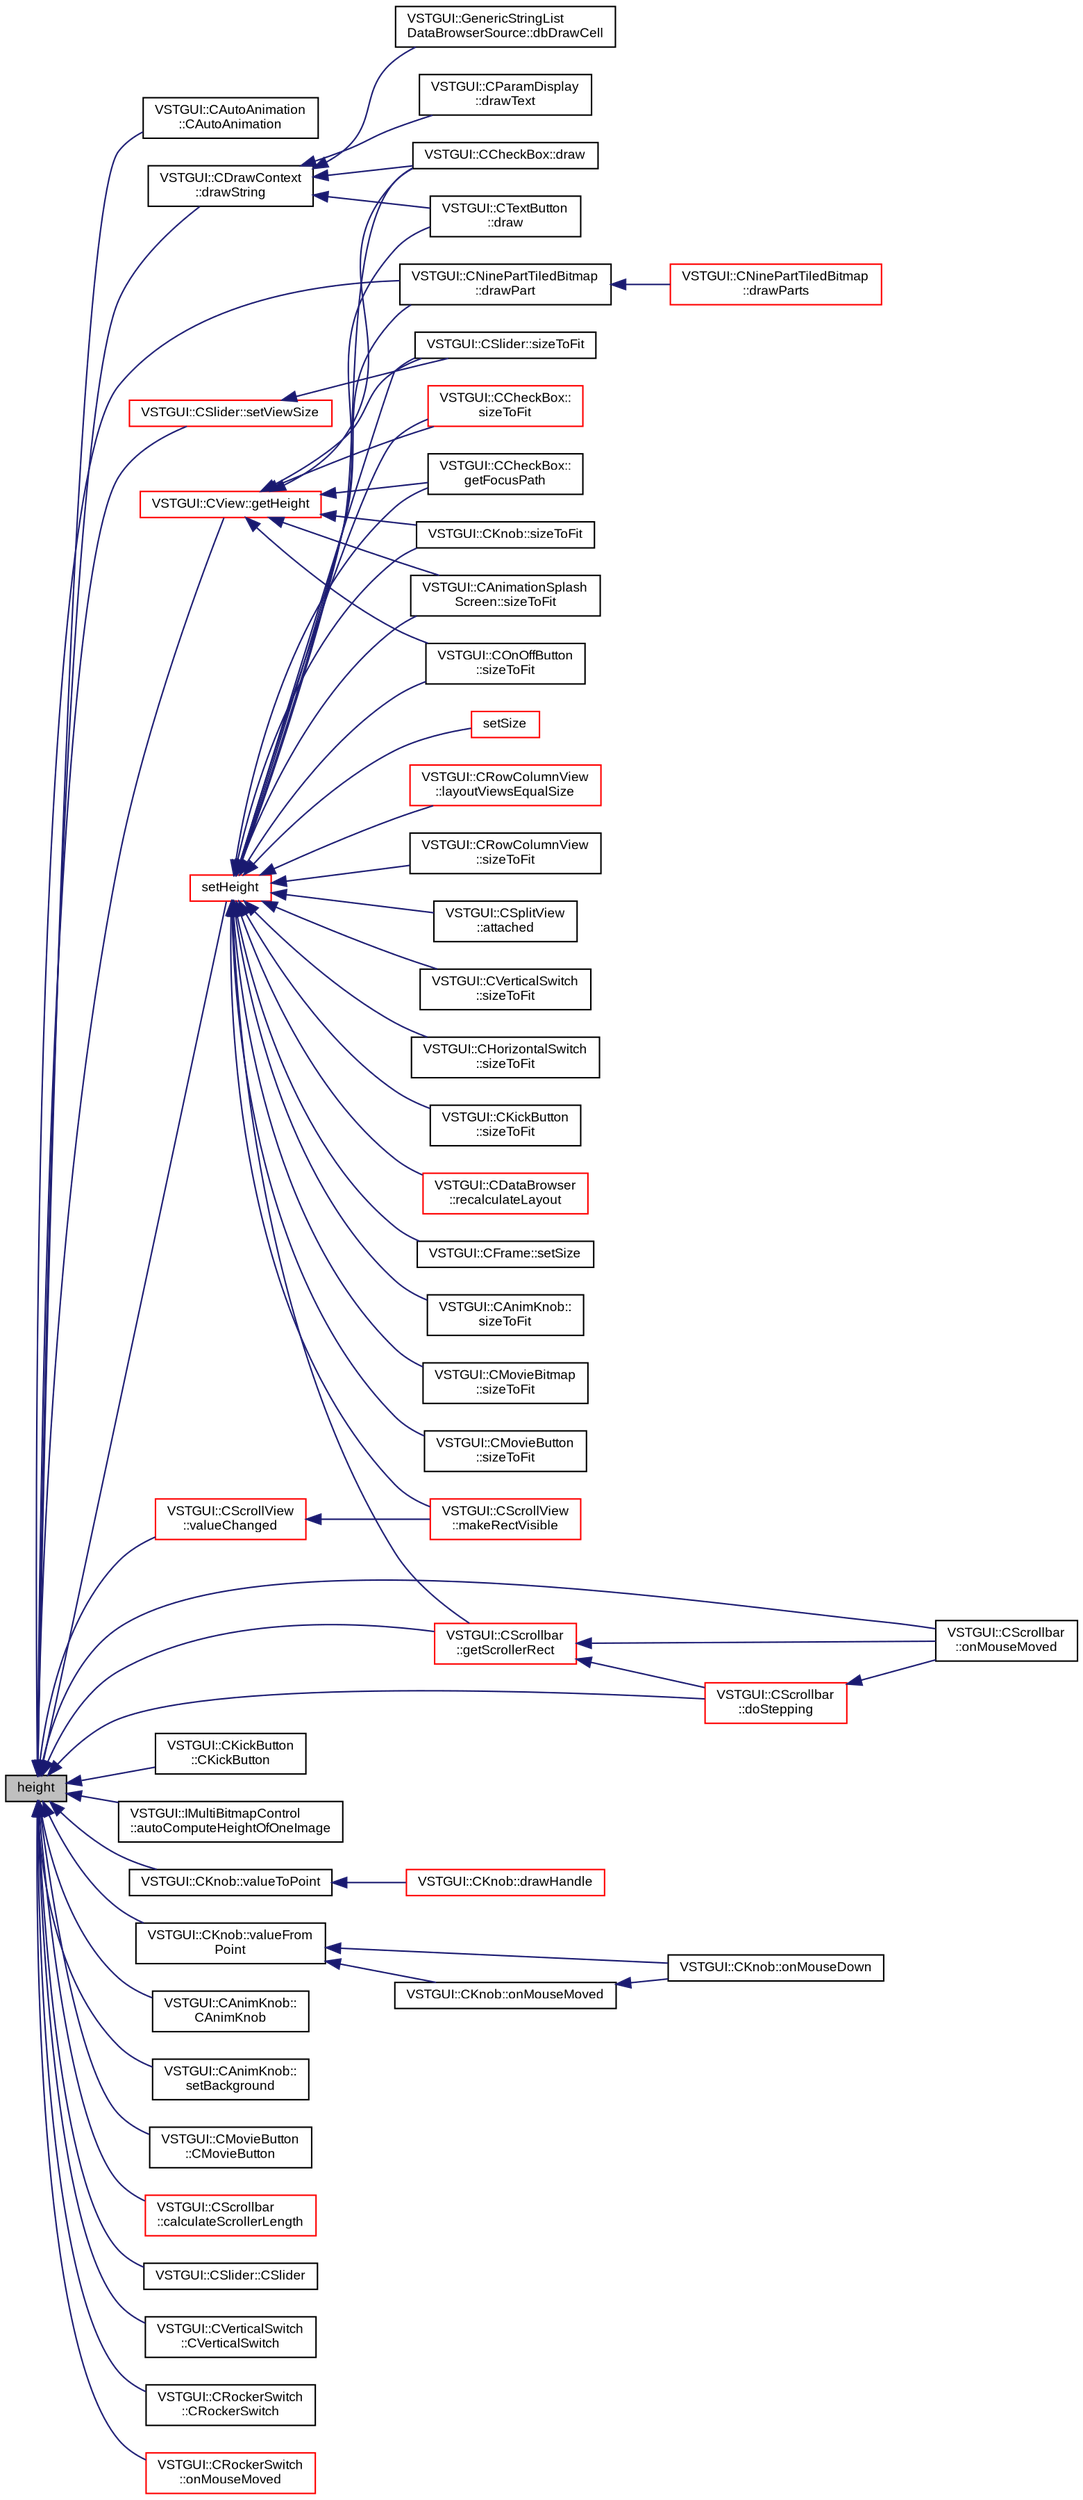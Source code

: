 digraph "height"
{
  bgcolor="transparent";
  edge [fontname="Arial",fontsize="9",labelfontname="Arial",labelfontsize="9"];
  node [fontname="Arial",fontsize="9",shape=record];
  rankdir="LR";
  Node1 [label="height",height=0.2,width=0.4,color="black", fillcolor="grey75", style="filled" fontcolor="black"];
  Node1 -> Node2 [dir="back",color="midnightblue",fontsize="9",style="solid",fontname="Arial"];
  Node2 [label="VSTGUI::CAutoAnimation\l::CAutoAnimation",height=0.2,width=0.4,color="black",URL="$class_v_s_t_g_u_i_1_1_c_auto_animation.html#ae79484f2e0834324b7dd6aa7b22ac73b"];
  Node1 -> Node3 [dir="back",color="midnightblue",fontsize="9",style="solid",fontname="Arial"];
  Node3 [label="VSTGUI::CNinePartTiledBitmap\l::drawPart",height=0.2,width=0.4,color="black",URL="$class_v_s_t_g_u_i_1_1_c_nine_part_tiled_bitmap.html#a6e38b713fe57253b69b70bef3bcf9984"];
  Node3 -> Node4 [dir="back",color="midnightblue",fontsize="9",style="solid",fontname="Arial"];
  Node4 [label="VSTGUI::CNinePartTiledBitmap\l::drawParts",height=0.2,width=0.4,color="red",URL="$class_v_s_t_g_u_i_1_1_c_nine_part_tiled_bitmap.html#ab6ecd4c179460ba893e0b0565e8ad4fe"];
  Node1 -> Node5 [dir="back",color="midnightblue",fontsize="9",style="solid",fontname="Arial"];
  Node5 [label="VSTGUI::CKickButton\l::CKickButton",height=0.2,width=0.4,color="black",URL="$class_v_s_t_g_u_i_1_1_c_kick_button.html#a26fca5e2a7e61d2fa6983a52d020f6c6"];
  Node1 -> Node6 [dir="back",color="midnightblue",fontsize="9",style="solid",fontname="Arial"];
  Node6 [label="VSTGUI::IMultiBitmapControl\l::autoComputeHeightOfOneImage",height=0.2,width=0.4,color="black",URL="$class_v_s_t_g_u_i_1_1_i_multi_bitmap_control.html#af86a80bfd117dff62795a262a39480fc"];
  Node1 -> Node7 [dir="back",color="midnightblue",fontsize="9",style="solid",fontname="Arial"];
  Node7 [label="VSTGUI::CDrawContext\l::drawString",height=0.2,width=0.4,color="black",URL="$class_v_s_t_g_u_i_1_1_c_draw_context.html#ab6f84da4fdd3ce79d6347bfb9225ae6c",tooltip="draw an UTF-8 encoded string "];
  Node7 -> Node8 [dir="back",color="midnightblue",fontsize="9",style="solid",fontname="Arial"];
  Node8 [label="VSTGUI::CCheckBox::draw",height=0.2,width=0.4,color="black",URL="$class_v_s_t_g_u_i_1_1_c_check_box.html#ae25271b6e9cac9c3e21437c10ec491d8",tooltip="called if the view should draw itself "];
  Node7 -> Node9 [dir="back",color="midnightblue",fontsize="9",style="solid",fontname="Arial"];
  Node9 [label="VSTGUI::CTextButton\l::draw",height=0.2,width=0.4,color="black",URL="$class_v_s_t_g_u_i_1_1_c_text_button.html#ae25271b6e9cac9c3e21437c10ec491d8",tooltip="called if the view should draw itself "];
  Node7 -> Node10 [dir="back",color="midnightblue",fontsize="9",style="solid",fontname="Arial"];
  Node10 [label="VSTGUI::GenericStringList\lDataBrowserSource::dbDrawCell",height=0.2,width=0.4,color="black",URL="$class_v_s_t_g_u_i_1_1_generic_string_list_data_browser_source.html#a2764a494bfbadf5fd5bf3fead287d4d2"];
  Node7 -> Node11 [dir="back",color="midnightblue",fontsize="9",style="solid",fontname="Arial"];
  Node11 [label="VSTGUI::CParamDisplay\l::drawText",height=0.2,width=0.4,color="black",URL="$class_v_s_t_g_u_i_1_1_c_param_display.html#aebe78d93f70dda070f2b6fe54e97f24c"];
  Node1 -> Node12 [dir="back",color="midnightblue",fontsize="9",style="solid",fontname="Arial"];
  Node12 [label="VSTGUI::CKnob::valueToPoint",height=0.2,width=0.4,color="black",URL="$class_v_s_t_g_u_i_1_1_c_knob.html#a2b80c78853f82d2f5dc437cd0115c384"];
  Node12 -> Node13 [dir="back",color="midnightblue",fontsize="9",style="solid",fontname="Arial"];
  Node13 [label="VSTGUI::CKnob::drawHandle",height=0.2,width=0.4,color="red",URL="$class_v_s_t_g_u_i_1_1_c_knob.html#a8553dad65359a30fed274fc45f109013"];
  Node1 -> Node14 [dir="back",color="midnightblue",fontsize="9",style="solid",fontname="Arial"];
  Node14 [label="VSTGUI::CKnob::valueFrom\lPoint",height=0.2,width=0.4,color="black",URL="$class_v_s_t_g_u_i_1_1_c_knob.html#a22aa659820f5415e25f29ca6f0e7cc29"];
  Node14 -> Node15 [dir="back",color="midnightblue",fontsize="9",style="solid",fontname="Arial"];
  Node15 [label="VSTGUI::CKnob::onMouseDown",height=0.2,width=0.4,color="black",URL="$class_v_s_t_g_u_i_1_1_c_knob.html#af5e4151d575380ad56bf87893631f03d",tooltip="called when a mouse down event occurs "];
  Node14 -> Node16 [dir="back",color="midnightblue",fontsize="9",style="solid",fontname="Arial"];
  Node16 [label="VSTGUI::CKnob::onMouseMoved",height=0.2,width=0.4,color="black",URL="$class_v_s_t_g_u_i_1_1_c_knob.html#ac8855959285a9555faaa8b0313e07027",tooltip="called when a mouse move event occurs "];
  Node16 -> Node15 [dir="back",color="midnightblue",fontsize="9",style="solid",fontname="Arial"];
  Node1 -> Node17 [dir="back",color="midnightblue",fontsize="9",style="solid",fontname="Arial"];
  Node17 [label="VSTGUI::CAnimKnob::\lCAnimKnob",height=0.2,width=0.4,color="black",URL="$class_v_s_t_g_u_i_1_1_c_anim_knob.html#a961b1a293e78e3779fdcaa5ce47cd4ed"];
  Node1 -> Node18 [dir="back",color="midnightblue",fontsize="9",style="solid",fontname="Arial"];
  Node18 [label="VSTGUI::CAnimKnob::\lsetBackground",height=0.2,width=0.4,color="black",URL="$class_v_s_t_g_u_i_1_1_c_anim_knob.html#a623ed61eec7265317899d9eae7c0c945",tooltip="set the background image of this view "];
  Node1 -> Node19 [dir="back",color="midnightblue",fontsize="9",style="solid",fontname="Arial"];
  Node19 [label="VSTGUI::CMovieButton\l::CMovieButton",height=0.2,width=0.4,color="black",URL="$class_v_s_t_g_u_i_1_1_c_movie_button.html#aa40de8890ee43963ad2d4380d67eb6c4"];
  Node1 -> Node20 [dir="back",color="midnightblue",fontsize="9",style="solid",fontname="Arial"];
  Node20 [label="setHeight",height=0.2,width=0.4,color="red",URL="$struct_v_s_t_g_u_i_1_1_c_rect.html#a73019d7036550c431f4a09eac2dc02c7"];
  Node20 -> Node3 [dir="back",color="midnightblue",fontsize="9",style="solid",fontname="Arial"];
  Node20 -> Node21 [dir="back",color="midnightblue",fontsize="9",style="solid",fontname="Arial"];
  Node21 [label="VSTGUI::COnOffButton\l::sizeToFit",height=0.2,width=0.4,color="black",URL="$class_v_s_t_g_u_i_1_1_c_on_off_button.html#a1f9f5eb3e6ae65118a2c1f15f15acab3",tooltip="resize view to optimal size "];
  Node20 -> Node22 [dir="back",color="midnightblue",fontsize="9",style="solid",fontname="Arial"];
  Node22 [label="VSTGUI::CKickButton\l::sizeToFit",height=0.2,width=0.4,color="black",URL="$class_v_s_t_g_u_i_1_1_c_kick_button.html#a1f9f5eb3e6ae65118a2c1f15f15acab3",tooltip="resize view to optimal size "];
  Node20 -> Node23 [dir="back",color="midnightblue",fontsize="9",style="solid",fontname="Arial"];
  Node23 [label="VSTGUI::CCheckBox::\lsizeToFit",height=0.2,width=0.4,color="red",URL="$class_v_s_t_g_u_i_1_1_c_check_box.html#a1f9f5eb3e6ae65118a2c1f15f15acab3",tooltip="resize view to optimal size "];
  Node20 -> Node8 [dir="back",color="midnightblue",fontsize="9",style="solid",fontname="Arial"];
  Node20 -> Node24 [dir="back",color="midnightblue",fontsize="9",style="solid",fontname="Arial"];
  Node24 [label="VSTGUI::CCheckBox::\lgetFocusPath",height=0.2,width=0.4,color="black",URL="$class_v_s_t_g_u_i_1_1_c_check_box.html#aa8a6771777fd78c1a26ac13fc1fe12f1"];
  Node20 -> Node9 [dir="back",color="midnightblue",fontsize="9",style="solid",fontname="Arial"];
  Node20 -> Node25 [dir="back",color="midnightblue",fontsize="9",style="solid",fontname="Arial"];
  Node25 [label="VSTGUI::CDataBrowser\l::recalculateLayout",height=0.2,width=0.4,color="red",URL="$class_v_s_t_g_u_i_1_1_c_data_browser.html#adf67dfd47fb9d3c6051cd43cc8542cba",tooltip="trigger recalculation, call if numRows or numColumns changed "];
  Node20 -> Node26 [dir="back",color="midnightblue",fontsize="9",style="solid",fontname="Arial"];
  Node26 [label="VSTGUI::CFrame::setSize",height=0.2,width=0.4,color="black",URL="$class_v_s_t_g_u_i_1_1_c_frame.html#ae4d90a923646982d5b9bff95b46be728"];
  Node20 -> Node27 [dir="back",color="midnightblue",fontsize="9",style="solid",fontname="Arial"];
  Node27 [label="VSTGUI::CKnob::sizeToFit",height=0.2,width=0.4,color="black",URL="$class_v_s_t_g_u_i_1_1_c_knob.html#a1f9f5eb3e6ae65118a2c1f15f15acab3",tooltip="resize view to optimal size "];
  Node20 -> Node28 [dir="back",color="midnightblue",fontsize="9",style="solid",fontname="Arial"];
  Node28 [label="VSTGUI::CAnimKnob::\lsizeToFit",height=0.2,width=0.4,color="black",URL="$class_v_s_t_g_u_i_1_1_c_anim_knob.html#a1f9f5eb3e6ae65118a2c1f15f15acab3",tooltip="resize view to optimal size "];
  Node20 -> Node29 [dir="back",color="midnightblue",fontsize="9",style="solid",fontname="Arial"];
  Node29 [label="VSTGUI::CMovieBitmap\l::sizeToFit",height=0.2,width=0.4,color="black",URL="$class_v_s_t_g_u_i_1_1_c_movie_bitmap.html#a1f9f5eb3e6ae65118a2c1f15f15acab3",tooltip="resize view to optimal size "];
  Node20 -> Node30 [dir="back",color="midnightblue",fontsize="9",style="solid",fontname="Arial"];
  Node30 [label="VSTGUI::CMovieButton\l::sizeToFit",height=0.2,width=0.4,color="black",URL="$class_v_s_t_g_u_i_1_1_c_movie_button.html#a1f9f5eb3e6ae65118a2c1f15f15acab3",tooltip="resize view to optimal size "];
  Node20 -> Node31 [dir="back",color="midnightblue",fontsize="9",style="solid",fontname="Arial"];
  Node31 [label="setSize",height=0.2,width=0.4,color="red",URL="$struct_v_s_t_g_u_i_1_1_c_rect.html#a92d892ef9d60c668fe1b98589bb6ea57"];
  Node20 -> Node32 [dir="back",color="midnightblue",fontsize="9",style="solid",fontname="Arial"];
  Node32 [label="VSTGUI::CRowColumnView\l::layoutViewsEqualSize",height=0.2,width=0.4,color="red",URL="$class_v_s_t_g_u_i_1_1_c_row_column_view.html#ae7c563dcda3ecdb30511be705b188314"];
  Node20 -> Node33 [dir="back",color="midnightblue",fontsize="9",style="solid",fontname="Arial"];
  Node33 [label="VSTGUI::CRowColumnView\l::sizeToFit",height=0.2,width=0.4,color="black",URL="$class_v_s_t_g_u_i_1_1_c_row_column_view.html#a1f9f5eb3e6ae65118a2c1f15f15acab3",tooltip="resize view to optimal size "];
  Node20 -> Node34 [dir="back",color="midnightblue",fontsize="9",style="solid",fontname="Arial"];
  Node34 [label="VSTGUI::CScrollView\l::makeRectVisible",height=0.2,width=0.4,color="red",URL="$class_v_s_t_g_u_i_1_1_c_scroll_view.html#ad69f12c2e8328208ba0f58b845a04ecf",tooltip="set scrollview to show rect "];
  Node20 -> Node35 [dir="back",color="midnightblue",fontsize="9",style="solid",fontname="Arial"];
  Node35 [label="VSTGUI::CScrollbar\l::getScrollerRect",height=0.2,width=0.4,color="red",URL="$class_v_s_t_g_u_i_1_1_c_scrollbar.html#aa9165be4418d8005715d067fcefca4a4"];
  Node35 -> Node36 [dir="back",color="midnightblue",fontsize="9",style="solid",fontname="Arial"];
  Node36 [label="VSTGUI::CScrollbar\l::doStepping",height=0.2,width=0.4,color="red",URL="$class_v_s_t_g_u_i_1_1_c_scrollbar.html#ab6bb41ccb6ded84439a3bee1349f21da"];
  Node36 -> Node37 [dir="back",color="midnightblue",fontsize="9",style="solid",fontname="Arial"];
  Node37 [label="VSTGUI::CScrollbar\l::onMouseMoved",height=0.2,width=0.4,color="black",URL="$class_v_s_t_g_u_i_1_1_c_scrollbar.html#ac8855959285a9555faaa8b0313e07027",tooltip="called when a mouse move event occurs "];
  Node35 -> Node37 [dir="back",color="midnightblue",fontsize="9",style="solid",fontname="Arial"];
  Node20 -> Node38 [dir="back",color="midnightblue",fontsize="9",style="solid",fontname="Arial"];
  Node38 [label="VSTGUI::CSlider::sizeToFit",height=0.2,width=0.4,color="black",URL="$class_v_s_t_g_u_i_1_1_c_slider.html#a1f9f5eb3e6ae65118a2c1f15f15acab3",tooltip="resize view to optimal size "];
  Node20 -> Node39 [dir="back",color="midnightblue",fontsize="9",style="solid",fontname="Arial"];
  Node39 [label="VSTGUI::CAnimationSplash\lScreen::sizeToFit",height=0.2,width=0.4,color="black",URL="$class_v_s_t_g_u_i_1_1_c_animation_splash_screen.html#a1f9f5eb3e6ae65118a2c1f15f15acab3",tooltip="resize view to optimal size "];
  Node20 -> Node40 [dir="back",color="midnightblue",fontsize="9",style="solid",fontname="Arial"];
  Node40 [label="VSTGUI::CSplitView\l::attached",height=0.2,width=0.4,color="black",URL="$class_v_s_t_g_u_i_1_1_c_split_view.html#a80b16ccff7902bff173730d061e83c0b",tooltip="view is attached to a parent view "];
  Node20 -> Node41 [dir="back",color="midnightblue",fontsize="9",style="solid",fontname="Arial"];
  Node41 [label="VSTGUI::CVerticalSwitch\l::sizeToFit",height=0.2,width=0.4,color="black",URL="$class_v_s_t_g_u_i_1_1_c_vertical_switch.html#a1f9f5eb3e6ae65118a2c1f15f15acab3",tooltip="resize view to optimal size "];
  Node20 -> Node42 [dir="back",color="midnightblue",fontsize="9",style="solid",fontname="Arial"];
  Node42 [label="VSTGUI::CHorizontalSwitch\l::sizeToFit",height=0.2,width=0.4,color="black",URL="$class_v_s_t_g_u_i_1_1_c_horizontal_switch.html#a1f9f5eb3e6ae65118a2c1f15f15acab3",tooltip="resize view to optimal size "];
  Node1 -> Node43 [dir="back",color="midnightblue",fontsize="9",style="solid",fontname="Arial"];
  Node43 [label="VSTGUI::CScrollView\l::valueChanged",height=0.2,width=0.4,color="red",URL="$class_v_s_t_g_u_i_1_1_c_scroll_view.html#a9e11979012090b0ff41c3f59aef6023d"];
  Node43 -> Node34 [dir="back",color="midnightblue",fontsize="9",style="solid",fontname="Arial"];
  Node1 -> Node44 [dir="back",color="midnightblue",fontsize="9",style="solid",fontname="Arial"];
  Node44 [label="VSTGUI::CScrollbar\l::calculateScrollerLength",height=0.2,width=0.4,color="red",URL="$class_v_s_t_g_u_i_1_1_c_scrollbar.html#acc72c9f8d30e67d0c13c7a16a2aff207"];
  Node1 -> Node35 [dir="back",color="midnightblue",fontsize="9",style="solid",fontname="Arial"];
  Node1 -> Node36 [dir="back",color="midnightblue",fontsize="9",style="solid",fontname="Arial"];
  Node1 -> Node37 [dir="back",color="midnightblue",fontsize="9",style="solid",fontname="Arial"];
  Node1 -> Node45 [dir="back",color="midnightblue",fontsize="9",style="solid",fontname="Arial"];
  Node45 [label="VSTGUI::CSlider::CSlider",height=0.2,width=0.4,color="black",URL="$class_v_s_t_g_u_i_1_1_c_slider.html#a7b50987e1eac9f13db9a39c5639158c4"];
  Node1 -> Node46 [dir="back",color="midnightblue",fontsize="9",style="solid",fontname="Arial"];
  Node46 [label="VSTGUI::CSlider::setViewSize",height=0.2,width=0.4,color="red",URL="$class_v_s_t_g_u_i_1_1_c_slider.html#a8be0a457996193caa3c750db6b34e75f",tooltip="set views size "];
  Node46 -> Node38 [dir="back",color="midnightblue",fontsize="9",style="solid",fontname="Arial"];
  Node1 -> Node47 [dir="back",color="midnightblue",fontsize="9",style="solid",fontname="Arial"];
  Node47 [label="VSTGUI::CVerticalSwitch\l::CVerticalSwitch",height=0.2,width=0.4,color="black",URL="$class_v_s_t_g_u_i_1_1_c_vertical_switch.html#a34e486b1a0b479b926dd0bedd7ce90bf"];
  Node1 -> Node48 [dir="back",color="midnightblue",fontsize="9",style="solid",fontname="Arial"];
  Node48 [label="VSTGUI::CRockerSwitch\l::CRockerSwitch",height=0.2,width=0.4,color="black",URL="$class_v_s_t_g_u_i_1_1_c_rocker_switch.html#aa8998ebbcd201af276ebf618ef9bb4be"];
  Node1 -> Node49 [dir="back",color="midnightblue",fontsize="9",style="solid",fontname="Arial"];
  Node49 [label="VSTGUI::CRockerSwitch\l::onMouseMoved",height=0.2,width=0.4,color="red",URL="$class_v_s_t_g_u_i_1_1_c_rocker_switch.html#ac8855959285a9555faaa8b0313e07027",tooltip="called when a mouse move event occurs "];
  Node1 -> Node50 [dir="back",color="midnightblue",fontsize="9",style="solid",fontname="Arial"];
  Node50 [label="VSTGUI::CView::getHeight",height=0.2,width=0.4,color="red",URL="$class_v_s_t_g_u_i_1_1_c_view.html#a1f4be3a475a8fb7d8defa4621c01558d",tooltip="get the height of the view "];
  Node50 -> Node21 [dir="back",color="midnightblue",fontsize="9",style="solid",fontname="Arial"];
  Node50 -> Node23 [dir="back",color="midnightblue",fontsize="9",style="solid",fontname="Arial"];
  Node50 -> Node8 [dir="back",color="midnightblue",fontsize="9",style="solid",fontname="Arial"];
  Node50 -> Node24 [dir="back",color="midnightblue",fontsize="9",style="solid",fontname="Arial"];
  Node50 -> Node27 [dir="back",color="midnightblue",fontsize="9",style="solid",fontname="Arial"];
  Node50 -> Node38 [dir="back",color="midnightblue",fontsize="9",style="solid",fontname="Arial"];
  Node50 -> Node39 [dir="back",color="midnightblue",fontsize="9",style="solid",fontname="Arial"];
}

